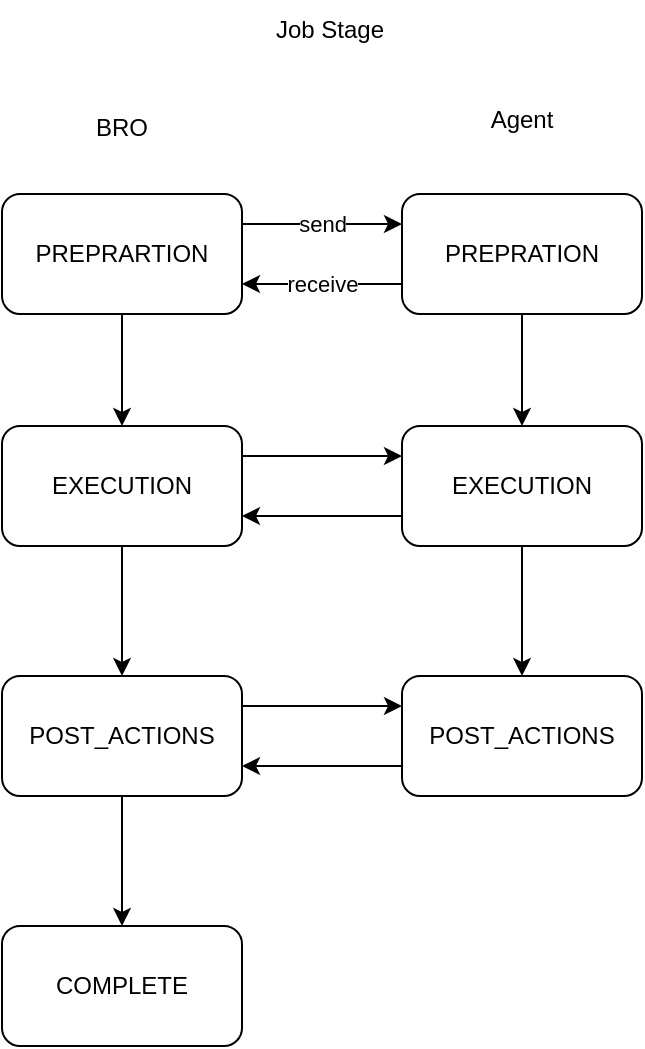 <mxfile version="15.7.3" type="github">
  <diagram id="K3KFvH2afC0Bzny-vCcr" name="Page-1">
    <mxGraphModel dx="1052" dy="507" grid="0" gridSize="10" guides="1" tooltips="1" connect="1" arrows="1" fold="1" page="0" pageScale="1" pageWidth="827" pageHeight="1169" math="0" shadow="0">
      <root>
        <mxCell id="0" />
        <mxCell id="1" parent="0" />
        <mxCell id="wfhivD08MaEo05ddZKV8-7" value="send" style="edgeStyle=orthogonalEdgeStyle;rounded=0;orthogonalLoop=1;jettySize=auto;html=1;exitX=1;exitY=0.25;exitDx=0;exitDy=0;entryX=0;entryY=0.25;entryDx=0;entryDy=0;" edge="1" parent="1" source="wfhivD08MaEo05ddZKV8-1" target="wfhivD08MaEo05ddZKV8-3">
          <mxGeometry relative="1" as="geometry" />
        </mxCell>
        <mxCell id="wfhivD08MaEo05ddZKV8-10" value="" style="edgeStyle=orthogonalEdgeStyle;rounded=0;orthogonalLoop=1;jettySize=auto;html=1;" edge="1" parent="1" source="wfhivD08MaEo05ddZKV8-1" target="wfhivD08MaEo05ddZKV8-9">
          <mxGeometry relative="1" as="geometry" />
        </mxCell>
        <mxCell id="wfhivD08MaEo05ddZKV8-1" value="PREPRARTION" style="rounded=1;whiteSpace=wrap;html=1;" vertex="1" parent="1">
          <mxGeometry x="216" y="166" width="120" height="60" as="geometry" />
        </mxCell>
        <mxCell id="wfhivD08MaEo05ddZKV8-2" value="BRO" style="text;html=1;strokeColor=none;fillColor=none;align=center;verticalAlign=middle;whiteSpace=wrap;rounded=0;" vertex="1" parent="1">
          <mxGeometry x="246" y="118" width="60" height="30" as="geometry" />
        </mxCell>
        <mxCell id="wfhivD08MaEo05ddZKV8-8" value="receive" style="edgeStyle=orthogonalEdgeStyle;rounded=0;orthogonalLoop=1;jettySize=auto;html=1;exitX=0;exitY=0.75;exitDx=0;exitDy=0;entryX=1;entryY=0.75;entryDx=0;entryDy=0;" edge="1" parent="1" source="wfhivD08MaEo05ddZKV8-3" target="wfhivD08MaEo05ddZKV8-1">
          <mxGeometry relative="1" as="geometry" />
        </mxCell>
        <mxCell id="wfhivD08MaEo05ddZKV8-12" value="" style="edgeStyle=orthogonalEdgeStyle;rounded=0;orthogonalLoop=1;jettySize=auto;html=1;" edge="1" parent="1" source="wfhivD08MaEo05ddZKV8-3" target="wfhivD08MaEo05ddZKV8-11">
          <mxGeometry relative="1" as="geometry" />
        </mxCell>
        <mxCell id="wfhivD08MaEo05ddZKV8-3" value="PREPRATION" style="rounded=1;whiteSpace=wrap;html=1;" vertex="1" parent="1">
          <mxGeometry x="416" y="166" width="120" height="60" as="geometry" />
        </mxCell>
        <mxCell id="wfhivD08MaEo05ddZKV8-5" value="Agent" style="text;html=1;strokeColor=none;fillColor=none;align=center;verticalAlign=middle;whiteSpace=wrap;rounded=0;" vertex="1" parent="1">
          <mxGeometry x="446" y="114" width="60" height="30" as="geometry" />
        </mxCell>
        <mxCell id="wfhivD08MaEo05ddZKV8-6" value="Job Stage" style="text;html=1;strokeColor=none;fillColor=none;align=center;verticalAlign=middle;whiteSpace=wrap;rounded=0;" vertex="1" parent="1">
          <mxGeometry x="350" y="69" width="60" height="30" as="geometry" />
        </mxCell>
        <mxCell id="wfhivD08MaEo05ddZKV8-13" style="edgeStyle=orthogonalEdgeStyle;rounded=0;orthogonalLoop=1;jettySize=auto;html=1;exitX=1;exitY=0.25;exitDx=0;exitDy=0;entryX=0;entryY=0.25;entryDx=0;entryDy=0;" edge="1" parent="1" source="wfhivD08MaEo05ddZKV8-9" target="wfhivD08MaEo05ddZKV8-11">
          <mxGeometry relative="1" as="geometry" />
        </mxCell>
        <mxCell id="wfhivD08MaEo05ddZKV8-16" value="" style="edgeStyle=orthogonalEdgeStyle;rounded=0;orthogonalLoop=1;jettySize=auto;html=1;" edge="1" parent="1" source="wfhivD08MaEo05ddZKV8-9" target="wfhivD08MaEo05ddZKV8-15">
          <mxGeometry relative="1" as="geometry" />
        </mxCell>
        <mxCell id="wfhivD08MaEo05ddZKV8-9" value="EXECUTION" style="rounded=1;whiteSpace=wrap;html=1;" vertex="1" parent="1">
          <mxGeometry x="216" y="282" width="120" height="60" as="geometry" />
        </mxCell>
        <mxCell id="wfhivD08MaEo05ddZKV8-14" style="edgeStyle=orthogonalEdgeStyle;rounded=0;orthogonalLoop=1;jettySize=auto;html=1;exitX=0;exitY=0.75;exitDx=0;exitDy=0;entryX=1;entryY=0.75;entryDx=0;entryDy=0;" edge="1" parent="1" source="wfhivD08MaEo05ddZKV8-11" target="wfhivD08MaEo05ddZKV8-9">
          <mxGeometry relative="1" as="geometry" />
        </mxCell>
        <mxCell id="wfhivD08MaEo05ddZKV8-18" value="" style="edgeStyle=orthogonalEdgeStyle;rounded=0;orthogonalLoop=1;jettySize=auto;html=1;" edge="1" parent="1" source="wfhivD08MaEo05ddZKV8-11" target="wfhivD08MaEo05ddZKV8-17">
          <mxGeometry relative="1" as="geometry" />
        </mxCell>
        <mxCell id="wfhivD08MaEo05ddZKV8-11" value="EXECUTION" style="rounded=1;whiteSpace=wrap;html=1;" vertex="1" parent="1">
          <mxGeometry x="416" y="282" width="120" height="60" as="geometry" />
        </mxCell>
        <mxCell id="wfhivD08MaEo05ddZKV8-19" style="edgeStyle=orthogonalEdgeStyle;rounded=0;orthogonalLoop=1;jettySize=auto;html=1;exitX=1;exitY=0.25;exitDx=0;exitDy=0;entryX=0;entryY=0.25;entryDx=0;entryDy=0;" edge="1" parent="1" source="wfhivD08MaEo05ddZKV8-15" target="wfhivD08MaEo05ddZKV8-17">
          <mxGeometry relative="1" as="geometry" />
        </mxCell>
        <mxCell id="wfhivD08MaEo05ddZKV8-22" value="" style="edgeStyle=orthogonalEdgeStyle;rounded=0;orthogonalLoop=1;jettySize=auto;html=1;" edge="1" parent="1" source="wfhivD08MaEo05ddZKV8-15" target="wfhivD08MaEo05ddZKV8-21">
          <mxGeometry relative="1" as="geometry" />
        </mxCell>
        <mxCell id="wfhivD08MaEo05ddZKV8-15" value="POST_ACTIONS" style="rounded=1;whiteSpace=wrap;html=1;" vertex="1" parent="1">
          <mxGeometry x="216" y="407" width="120" height="60" as="geometry" />
        </mxCell>
        <mxCell id="wfhivD08MaEo05ddZKV8-20" style="edgeStyle=orthogonalEdgeStyle;rounded=0;orthogonalLoop=1;jettySize=auto;html=1;exitX=0;exitY=0.75;exitDx=0;exitDy=0;entryX=1;entryY=0.75;entryDx=0;entryDy=0;" edge="1" parent="1" source="wfhivD08MaEo05ddZKV8-17" target="wfhivD08MaEo05ddZKV8-15">
          <mxGeometry relative="1" as="geometry" />
        </mxCell>
        <mxCell id="wfhivD08MaEo05ddZKV8-17" value="POST_ACTIONS" style="rounded=1;whiteSpace=wrap;html=1;" vertex="1" parent="1">
          <mxGeometry x="416" y="407" width="120" height="60" as="geometry" />
        </mxCell>
        <mxCell id="wfhivD08MaEo05ddZKV8-21" value="COMPLETE" style="rounded=1;whiteSpace=wrap;html=1;" vertex="1" parent="1">
          <mxGeometry x="216" y="532" width="120" height="60" as="geometry" />
        </mxCell>
      </root>
    </mxGraphModel>
  </diagram>
</mxfile>
